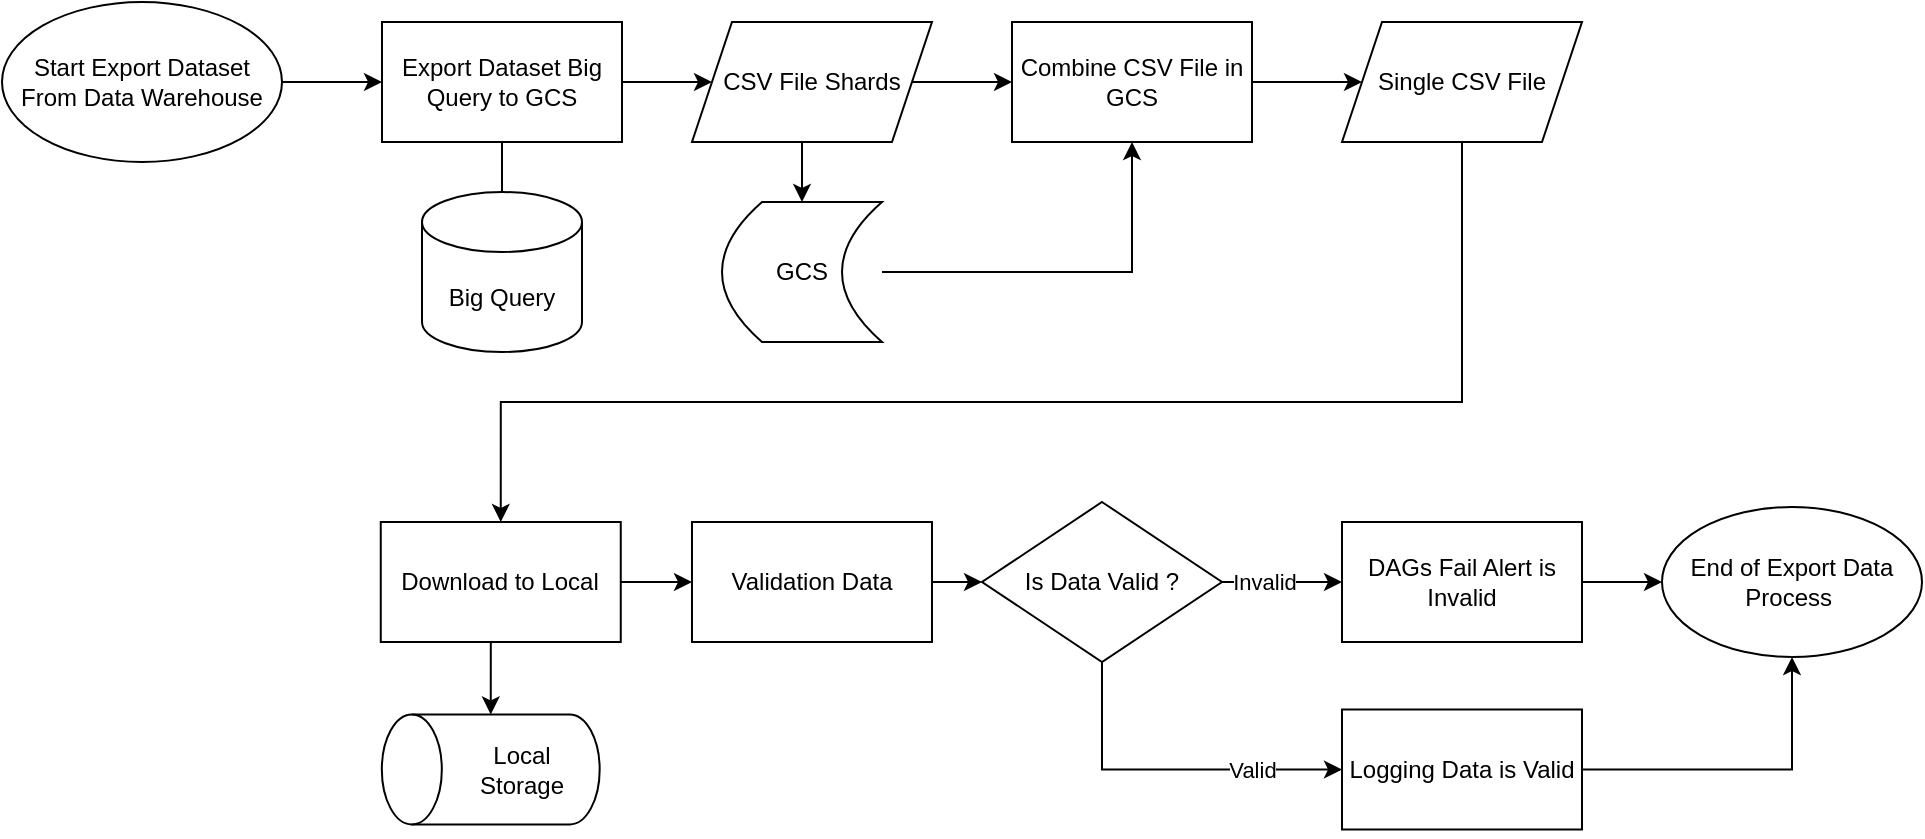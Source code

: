 <mxfile version="27.1.6">
  <diagram name="Page-1" id="yIoylZ9NprHDqsvpgOZK">
    <mxGraphModel dx="1737" dy="878" grid="1" gridSize="10" guides="1" tooltips="1" connect="1" arrows="1" fold="1" page="1" pageScale="1" pageWidth="1169" pageHeight="827" math="0" shadow="0">
      <root>
        <mxCell id="0" />
        <mxCell id="1" parent="0" />
        <mxCell id="z4Bpp9_cGaedT6PBKtta-41" style="edgeStyle=orthogonalEdgeStyle;rounded=0;orthogonalLoop=1;jettySize=auto;html=1;exitX=1;exitY=0.5;exitDx=0;exitDy=0;" edge="1" parent="1" source="z4Bpp9_cGaedT6PBKtta-1" target="z4Bpp9_cGaedT6PBKtta-2">
          <mxGeometry relative="1" as="geometry" />
        </mxCell>
        <mxCell id="z4Bpp9_cGaedT6PBKtta-1" value="Start Export Dataset From Data Warehouse" style="ellipse;whiteSpace=wrap;html=1;" vertex="1" parent="1">
          <mxGeometry x="50" y="120" width="140" height="80" as="geometry" />
        </mxCell>
        <mxCell id="z4Bpp9_cGaedT6PBKtta-23" style="edgeStyle=orthogonalEdgeStyle;rounded=0;orthogonalLoop=1;jettySize=auto;html=1;exitX=1;exitY=0.5;exitDx=0;exitDy=0;entryX=0;entryY=0.5;entryDx=0;entryDy=0;" edge="1" parent="1" source="z4Bpp9_cGaedT6PBKtta-2" target="z4Bpp9_cGaedT6PBKtta-9">
          <mxGeometry relative="1" as="geometry" />
        </mxCell>
        <mxCell id="z4Bpp9_cGaedT6PBKtta-2" value="Export Dataset Big Query to GCS" style="rounded=0;whiteSpace=wrap;html=1;" vertex="1" parent="1">
          <mxGeometry x="240" y="130" width="120" height="60" as="geometry" />
        </mxCell>
        <mxCell id="z4Bpp9_cGaedT6PBKtta-3" value="Big Query" style="shape=cylinder3;whiteSpace=wrap;html=1;boundedLbl=1;backgroundOutline=1;size=15;" vertex="1" parent="1">
          <mxGeometry x="260" y="215" width="80" height="80" as="geometry" />
        </mxCell>
        <mxCell id="z4Bpp9_cGaedT6PBKtta-26" style="edgeStyle=orthogonalEdgeStyle;rounded=0;orthogonalLoop=1;jettySize=auto;html=1;exitX=1;exitY=0.5;exitDx=0;exitDy=0;entryX=0.5;entryY=1;entryDx=0;entryDy=0;" edge="1" parent="1" source="z4Bpp9_cGaedT6PBKtta-6" target="z4Bpp9_cGaedT6PBKtta-10">
          <mxGeometry relative="1" as="geometry" />
        </mxCell>
        <mxCell id="z4Bpp9_cGaedT6PBKtta-6" value="GCS" style="shape=dataStorage;whiteSpace=wrap;html=1;fixedSize=1;" vertex="1" parent="1">
          <mxGeometry x="410" y="220" width="80" height="70" as="geometry" />
        </mxCell>
        <mxCell id="z4Bpp9_cGaedT6PBKtta-24" style="edgeStyle=orthogonalEdgeStyle;rounded=0;orthogonalLoop=1;jettySize=auto;html=1;exitX=0.5;exitY=1;exitDx=0;exitDy=0;entryX=0.5;entryY=0;entryDx=0;entryDy=0;" edge="1" parent="1" source="z4Bpp9_cGaedT6PBKtta-9" target="z4Bpp9_cGaedT6PBKtta-6">
          <mxGeometry relative="1" as="geometry" />
        </mxCell>
        <mxCell id="z4Bpp9_cGaedT6PBKtta-25" style="edgeStyle=orthogonalEdgeStyle;rounded=0;orthogonalLoop=1;jettySize=auto;html=1;exitX=1;exitY=0.5;exitDx=0;exitDy=0;entryX=0;entryY=0.5;entryDx=0;entryDy=0;" edge="1" parent="1" source="z4Bpp9_cGaedT6PBKtta-9" target="z4Bpp9_cGaedT6PBKtta-10">
          <mxGeometry relative="1" as="geometry" />
        </mxCell>
        <mxCell id="z4Bpp9_cGaedT6PBKtta-9" value="CSV File Shards" style="shape=parallelogram;perimeter=parallelogramPerimeter;whiteSpace=wrap;html=1;fixedSize=1;" vertex="1" parent="1">
          <mxGeometry x="394.99" y="130" width="120" height="60" as="geometry" />
        </mxCell>
        <mxCell id="z4Bpp9_cGaedT6PBKtta-27" style="edgeStyle=orthogonalEdgeStyle;rounded=0;orthogonalLoop=1;jettySize=auto;html=1;exitX=1;exitY=0.5;exitDx=0;exitDy=0;entryX=0;entryY=0.5;entryDx=0;entryDy=0;" edge="1" parent="1" source="z4Bpp9_cGaedT6PBKtta-10" target="z4Bpp9_cGaedT6PBKtta-11">
          <mxGeometry relative="1" as="geometry" />
        </mxCell>
        <mxCell id="z4Bpp9_cGaedT6PBKtta-10" value="Combine CSV File in GCS" style="rounded=0;whiteSpace=wrap;html=1;" vertex="1" parent="1">
          <mxGeometry x="555" y="130" width="120" height="60" as="geometry" />
        </mxCell>
        <mxCell id="z4Bpp9_cGaedT6PBKtta-29" style="edgeStyle=orthogonalEdgeStyle;rounded=0;orthogonalLoop=1;jettySize=auto;html=1;exitX=0.5;exitY=1;exitDx=0;exitDy=0;entryX=0.5;entryY=0;entryDx=0;entryDy=0;" edge="1" parent="1" source="z4Bpp9_cGaedT6PBKtta-11" target="z4Bpp9_cGaedT6PBKtta-12">
          <mxGeometry relative="1" as="geometry">
            <Array as="points">
              <mxPoint x="780" y="320" />
              <mxPoint x="300" y="320" />
            </Array>
          </mxGeometry>
        </mxCell>
        <mxCell id="z4Bpp9_cGaedT6PBKtta-11" value="Single CSV File" style="shape=parallelogram;perimeter=parallelogramPerimeter;whiteSpace=wrap;html=1;fixedSize=1;" vertex="1" parent="1">
          <mxGeometry x="720" y="130" width="120" height="60" as="geometry" />
        </mxCell>
        <mxCell id="z4Bpp9_cGaedT6PBKtta-33" style="edgeStyle=orthogonalEdgeStyle;rounded=0;orthogonalLoop=1;jettySize=auto;html=1;exitX=1;exitY=0.5;exitDx=0;exitDy=0;entryX=0;entryY=0.5;entryDx=0;entryDy=0;" edge="1" parent="1" source="z4Bpp9_cGaedT6PBKtta-12" target="z4Bpp9_cGaedT6PBKtta-16">
          <mxGeometry relative="1" as="geometry" />
        </mxCell>
        <mxCell id="z4Bpp9_cGaedT6PBKtta-12" value="Download to Local" style="rounded=0;whiteSpace=wrap;html=1;" vertex="1" parent="1">
          <mxGeometry x="239.38" y="380" width="120" height="60" as="geometry" />
        </mxCell>
        <mxCell id="z4Bpp9_cGaedT6PBKtta-15" value="" style="group" vertex="1" connectable="0" parent="1">
          <mxGeometry x="250" y="470" width="90" height="67.5" as="geometry" />
        </mxCell>
        <mxCell id="z4Bpp9_cGaedT6PBKtta-13" value="" style="shape=cylinder3;whiteSpace=wrap;html=1;boundedLbl=1;backgroundOutline=1;size=15;rotation=-90;" vertex="1" parent="z4Bpp9_cGaedT6PBKtta-15">
          <mxGeometry x="16.876" y="-20.71" width="55.003" height="108.92" as="geometry" />
        </mxCell>
        <mxCell id="z4Bpp9_cGaedT6PBKtta-14" value="Local Storage" style="text;html=1;align=center;verticalAlign=middle;whiteSpace=wrap;rounded=0;" vertex="1" parent="z4Bpp9_cGaedT6PBKtta-15">
          <mxGeometry x="29.997" y="15.335" width="60.003" height="36.818" as="geometry" />
        </mxCell>
        <mxCell id="z4Bpp9_cGaedT6PBKtta-34" style="edgeStyle=orthogonalEdgeStyle;rounded=0;orthogonalLoop=1;jettySize=auto;html=1;exitX=1;exitY=0.5;exitDx=0;exitDy=0;entryX=0;entryY=0.5;entryDx=0;entryDy=0;" edge="1" parent="1" source="z4Bpp9_cGaedT6PBKtta-16" target="z4Bpp9_cGaedT6PBKtta-17">
          <mxGeometry relative="1" as="geometry" />
        </mxCell>
        <mxCell id="z4Bpp9_cGaedT6PBKtta-16" value="Validation Data" style="rounded=0;whiteSpace=wrap;html=1;" vertex="1" parent="1">
          <mxGeometry x="394.99" y="380" width="120" height="60" as="geometry" />
        </mxCell>
        <mxCell id="z4Bpp9_cGaedT6PBKtta-36" style="edgeStyle=orthogonalEdgeStyle;rounded=0;orthogonalLoop=1;jettySize=auto;html=1;exitX=1;exitY=0.5;exitDx=0;exitDy=0;entryX=0;entryY=0.5;entryDx=0;entryDy=0;" edge="1" parent="1" source="z4Bpp9_cGaedT6PBKtta-17" target="z4Bpp9_cGaedT6PBKtta-20">
          <mxGeometry relative="1" as="geometry" />
        </mxCell>
        <mxCell id="z4Bpp9_cGaedT6PBKtta-43" value="Invalid" style="edgeLabel;html=1;align=center;verticalAlign=middle;resizable=0;points=[];" vertex="1" connectable="0" parent="z4Bpp9_cGaedT6PBKtta-36">
          <mxGeometry x="-0.478" relative="1" as="geometry">
            <mxPoint x="5" as="offset" />
          </mxGeometry>
        </mxCell>
        <mxCell id="z4Bpp9_cGaedT6PBKtta-37" style="edgeStyle=orthogonalEdgeStyle;rounded=0;orthogonalLoop=1;jettySize=auto;html=1;exitX=0.5;exitY=1;exitDx=0;exitDy=0;entryX=0;entryY=0.5;entryDx=0;entryDy=0;" edge="1" parent="1" source="z4Bpp9_cGaedT6PBKtta-17" target="z4Bpp9_cGaedT6PBKtta-21">
          <mxGeometry relative="1" as="geometry" />
        </mxCell>
        <mxCell id="z4Bpp9_cGaedT6PBKtta-42" value="Valid" style="edgeLabel;html=1;align=center;verticalAlign=middle;resizable=0;points=[];" vertex="1" connectable="0" parent="z4Bpp9_cGaedT6PBKtta-37">
          <mxGeometry x="0.144" y="1" relative="1" as="geometry">
            <mxPoint x="29" y="1" as="offset" />
          </mxGeometry>
        </mxCell>
        <mxCell id="z4Bpp9_cGaedT6PBKtta-17" value="Is Data Valid ?" style="rhombus;whiteSpace=wrap;html=1;" vertex="1" parent="1">
          <mxGeometry x="540" y="370" width="120" height="80" as="geometry" />
        </mxCell>
        <mxCell id="z4Bpp9_cGaedT6PBKtta-19" value="End of Export Data Process&amp;nbsp;" style="ellipse;whiteSpace=wrap;html=1;" vertex="1" parent="1">
          <mxGeometry x="880" y="372.5" width="130" height="75" as="geometry" />
        </mxCell>
        <mxCell id="z4Bpp9_cGaedT6PBKtta-39" style="edgeStyle=orthogonalEdgeStyle;rounded=0;orthogonalLoop=1;jettySize=auto;html=1;exitX=1;exitY=0.5;exitDx=0;exitDy=0;" edge="1" parent="1" source="z4Bpp9_cGaedT6PBKtta-20" target="z4Bpp9_cGaedT6PBKtta-19">
          <mxGeometry relative="1" as="geometry" />
        </mxCell>
        <mxCell id="z4Bpp9_cGaedT6PBKtta-20" value="DAGs Fail Alert is Invalid" style="rounded=0;whiteSpace=wrap;html=1;" vertex="1" parent="1">
          <mxGeometry x="720" y="380" width="120" height="60" as="geometry" />
        </mxCell>
        <mxCell id="z4Bpp9_cGaedT6PBKtta-40" style="edgeStyle=orthogonalEdgeStyle;rounded=0;orthogonalLoop=1;jettySize=auto;html=1;exitX=1;exitY=0.5;exitDx=0;exitDy=0;" edge="1" parent="1" source="z4Bpp9_cGaedT6PBKtta-21" target="z4Bpp9_cGaedT6PBKtta-19">
          <mxGeometry relative="1" as="geometry" />
        </mxCell>
        <mxCell id="z4Bpp9_cGaedT6PBKtta-21" value="Logging Data is Valid" style="rounded=0;whiteSpace=wrap;html=1;" vertex="1" parent="1">
          <mxGeometry x="720" y="473.75" width="120" height="60" as="geometry" />
        </mxCell>
        <mxCell id="z4Bpp9_cGaedT6PBKtta-22" style="edgeStyle=orthogonalEdgeStyle;rounded=0;orthogonalLoop=1;jettySize=auto;html=1;exitX=0.5;exitY=1;exitDx=0;exitDy=0;entryX=0.5;entryY=0;entryDx=0;entryDy=0;entryPerimeter=0;endArrow=none;startFill=0;" edge="1" parent="1" source="z4Bpp9_cGaedT6PBKtta-2" target="z4Bpp9_cGaedT6PBKtta-3">
          <mxGeometry relative="1" as="geometry" />
        </mxCell>
        <mxCell id="z4Bpp9_cGaedT6PBKtta-32" style="edgeStyle=orthogonalEdgeStyle;rounded=0;orthogonalLoop=1;jettySize=auto;html=1;exitX=0.5;exitY=1;exitDx=0;exitDy=0;entryX=1;entryY=0.5;entryDx=0;entryDy=0;entryPerimeter=0;" edge="1" parent="1" source="z4Bpp9_cGaedT6PBKtta-12" target="z4Bpp9_cGaedT6PBKtta-13">
          <mxGeometry relative="1" as="geometry" />
        </mxCell>
      </root>
    </mxGraphModel>
  </diagram>
</mxfile>
